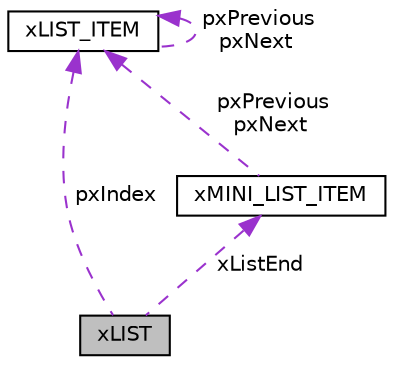 digraph "xLIST"
{
  edge [fontname="Helvetica",fontsize="10",labelfontname="Helvetica",labelfontsize="10"];
  node [fontname="Helvetica",fontsize="10",shape=record];
  Node1 [label="xLIST",height=0.2,width=0.4,color="black", fillcolor="grey75", style="filled" fontcolor="black"];
  Node2 -> Node1 [dir="back",color="darkorchid3",fontsize="10",style="dashed",label=" xListEnd" ,fontname="Helvetica"];
  Node2 [label="xMINI_LIST_ITEM",height=0.2,width=0.4,color="black", fillcolor="white", style="filled",URL="$da/d58/structxMINI__LIST__ITEM.html"];
  Node3 -> Node2 [dir="back",color="darkorchid3",fontsize="10",style="dashed",label=" pxPrevious\npxNext" ,fontname="Helvetica"];
  Node3 [label="xLIST_ITEM",height=0.2,width=0.4,color="black", fillcolor="white", style="filled",URL="$d1/d58/structxLIST__ITEM.html"];
  Node3 -> Node3 [dir="back",color="darkorchid3",fontsize="10",style="dashed",label=" pxPrevious\npxNext" ,fontname="Helvetica"];
  Node3 -> Node1 [dir="back",color="darkorchid3",fontsize="10",style="dashed",label=" pxIndex" ,fontname="Helvetica"];
}

